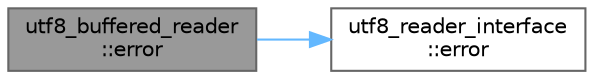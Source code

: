 digraph "utf8_buffered_reader::error"
{
 // LATEX_PDF_SIZE
  bgcolor="transparent";
  edge [fontname=Helvetica,fontsize=10,labelfontname=Helvetica,labelfontsize=10];
  node [fontname=Helvetica,fontsize=10,shape=box,height=0.2,width=0.4];
  rankdir="LR";
  Node1 [id="Node000001",label="utf8_buffered_reader\l::error",height=0.2,width=0.4,color="gray40", fillcolor="grey60", style="filled", fontcolor="black",tooltip=" "];
  Node1 -> Node2 [id="edge1_Node000001_Node000002",color="steelblue1",style="solid",tooltip=" "];
  Node2 [id="Node000002",label="utf8_reader_interface\l::error",height=0.2,width=0.4,color="grey40", fillcolor="white", style="filled",URL="$structutf8__reader__interface.html#a137047d526546c1d4e0ce23ba69ceac5",tooltip=" "];
}

